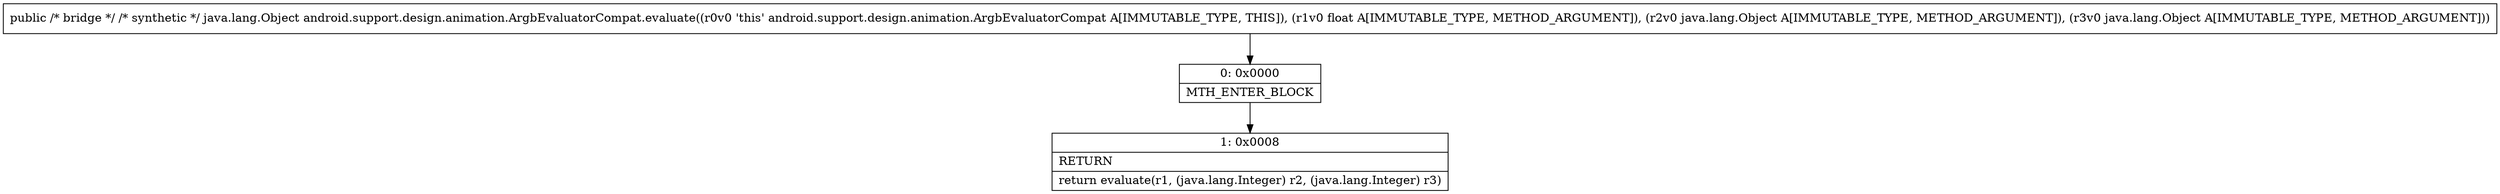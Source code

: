 digraph "CFG forandroid.support.design.animation.ArgbEvaluatorCompat.evaluate(FLjava\/lang\/Object;Ljava\/lang\/Object;)Ljava\/lang\/Object;" {
Node_0 [shape=record,label="{0\:\ 0x0000|MTH_ENTER_BLOCK\l}"];
Node_1 [shape=record,label="{1\:\ 0x0008|RETURN\l|return evaluate(r1, (java.lang.Integer) r2, (java.lang.Integer) r3)\l}"];
MethodNode[shape=record,label="{public \/* bridge *\/ \/* synthetic *\/ java.lang.Object android.support.design.animation.ArgbEvaluatorCompat.evaluate((r0v0 'this' android.support.design.animation.ArgbEvaluatorCompat A[IMMUTABLE_TYPE, THIS]), (r1v0 float A[IMMUTABLE_TYPE, METHOD_ARGUMENT]), (r2v0 java.lang.Object A[IMMUTABLE_TYPE, METHOD_ARGUMENT]), (r3v0 java.lang.Object A[IMMUTABLE_TYPE, METHOD_ARGUMENT])) }"];
MethodNode -> Node_0;
Node_0 -> Node_1;
}

